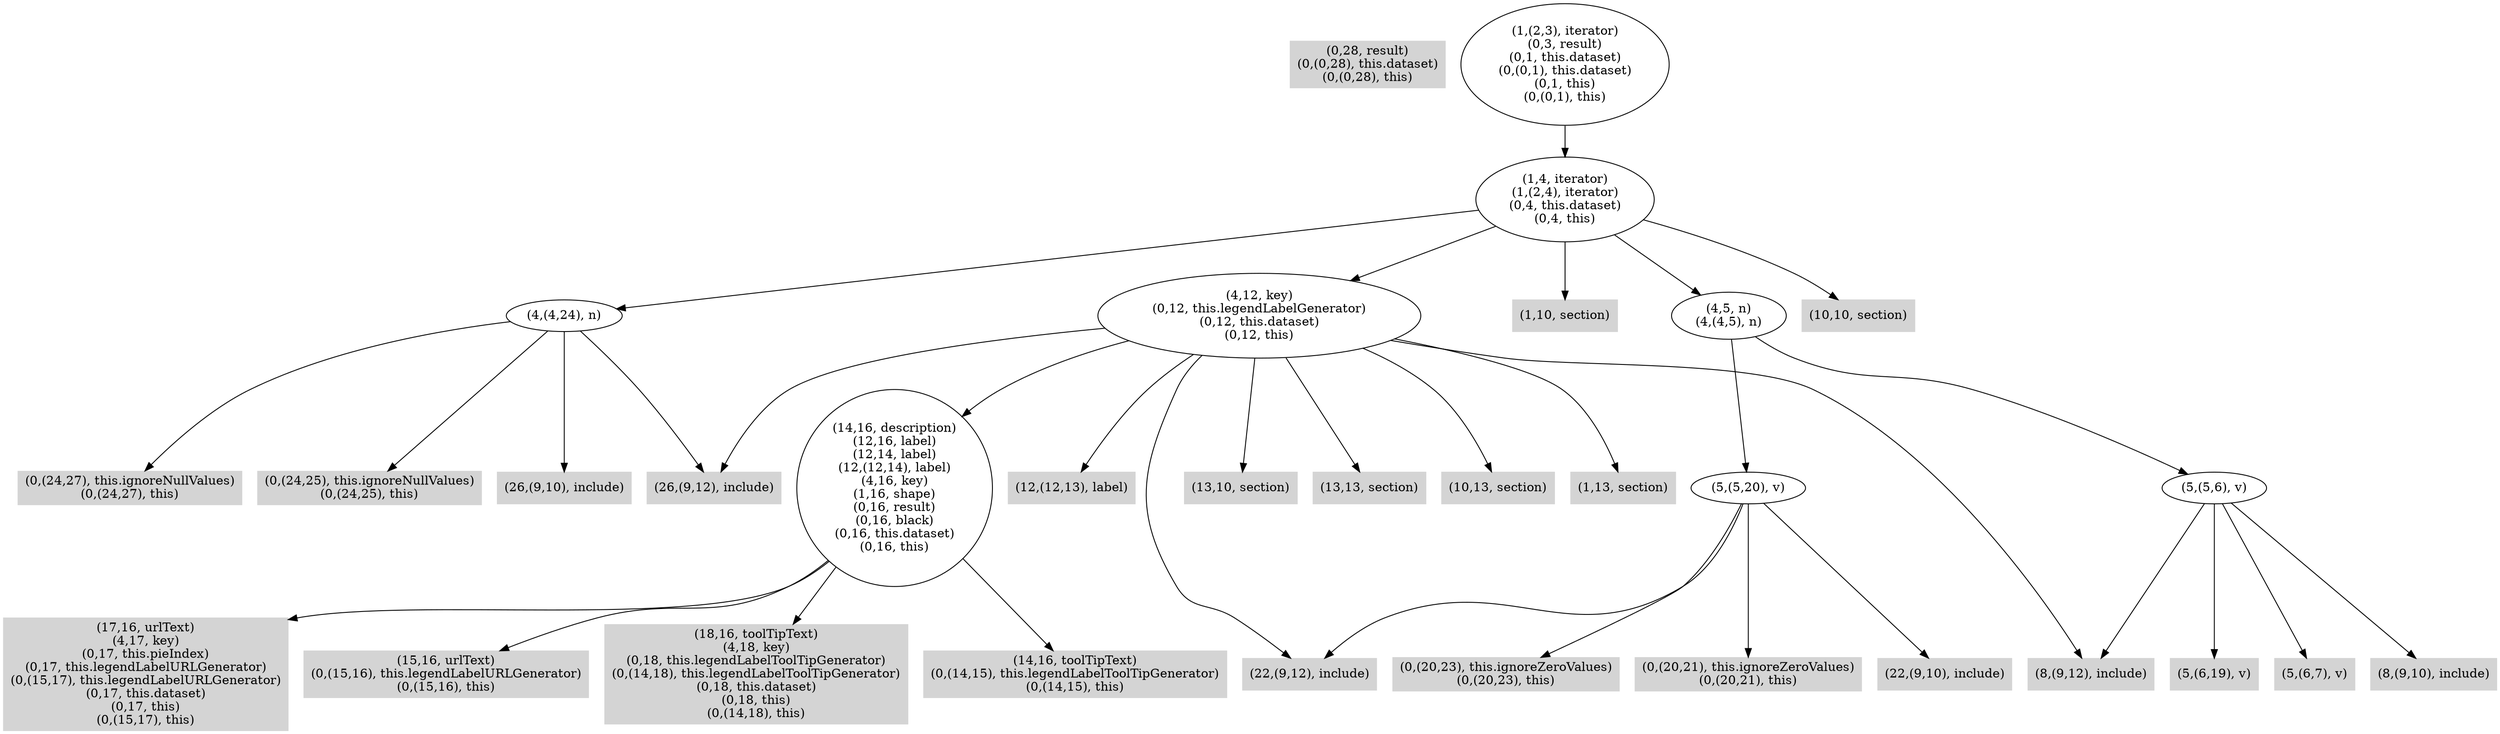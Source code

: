digraph { 
3614 [shape=box,style=filled,color=".0 .0 .83",label="(0,28, result)\n(0,(0,28), this.dataset)\n(0,(0,28), this)"];
3615 [shape=box,style=filled,color=".0 .0 .83",label="(18,16, toolTipText)\n(4,18, key)\n(0,18, this.legendLabelToolTipGenerator)\n(0,(14,18), this.legendLabelToolTipGenerator)\n(0,18, this.dataset)\n(0,18, this)\n(0,(14,18), this)"];
3616 [shape=box,style=filled,color=".0 .0 .83",label="(14,16, toolTipText)\n(0,(14,15), this.legendLabelToolTipGenerator)\n(0,(14,15), this)"];
3617 [shape=box,style=filled,color=".0 .0 .83",label="(17,16, urlText)\n(4,17, key)\n(0,17, this.pieIndex)\n(0,17, this.legendLabelURLGenerator)\n(0,(15,17), this.legendLabelURLGenerator)\n(0,17, this.dataset)\n(0,17, this)\n(0,(15,17), this)"];
3618 [shape=box,style=filled,color=".0 .0 .83",label="(15,16, urlText)\n(0,(15,16), this.legendLabelURLGenerator)\n(0,(15,16), this)"];
3619 [label="(14,16, description)\n(12,16, label)\n(12,14, label)\n(12,(12,14), label)\n(4,16, key)\n(1,16, shape)\n(0,16, result)\n(0,16, black)\n(0,16, this.dataset)\n(0,16, this)"];
3620 [shape=box,style=filled,color=".0 .0 .83",label="(1,13, section)"];
3621 [shape=box,style=filled,color=".0 .0 .83",label="(26,(9,12), include)"];
3622 [shape=box,style=filled,color=".0 .0 .83",label="(22,(9,12), include)"];
3623 [shape=box,style=filled,color=".0 .0 .83",label="(8,(9,12), include)"];
3624 [shape=box,style=filled,color=".0 .0 .83",label="(12,(12,13), label)"];
3625 [shape=box,style=filled,color=".0 .0 .83",label="(13,10, section)"];
3626 [shape=box,style=filled,color=".0 .0 .83",label="(13,13, section)"];
3627 [shape=box,style=filled,color=".0 .0 .83",label="(10,13, section)"];
3628 [label="(4,12, key)\n(0,12, this.legendLabelGenerator)\n(0,12, this.dataset)\n(0,12, this)"];
3629 [shape=box,style=filled,color=".0 .0 .83",label="(0,(20,23), this.ignoreZeroValues)\n(0,(20,23), this)"];
3630 [shape=box,style=filled,color=".0 .0 .83",label="(0,(20,21), this.ignoreZeroValues)\n(0,(20,21), this)"];
3631 [shape=box,style=filled,color=".0 .0 .83",label="(0,(24,27), this.ignoreNullValues)\n(0,(24,27), this)"];
3632 [shape=box,style=filled,color=".0 .0 .83",label="(0,(24,25), this.ignoreNullValues)\n(0,(24,25), this)"];
3633 [shape=box,style=filled,color=".0 .0 .83",label="(1,10, section)"];
3634 [shape=box,style=filled,color=".0 .0 .83",label="(26,(9,10), include)"];
3635 [label="(4,(4,24), n)"];
3636 [shape=box,style=filled,color=".0 .0 .83",label="(22,(9,10), include)"];
3637 [label="(5,(5,20), v)"];
3638 [shape=box,style=filled,color=".0 .0 .83",label="(5,(6,19), v)"];
3639 [shape=box,style=filled,color=".0 .0 .83",label="(5,(6,7), v)"];
3640 [shape=box,style=filled,color=".0 .0 .83",label="(8,(9,10), include)"];
3641 [label="(5,(5,6), v)"];
3642 [label="(4,5, n)\n(4,(4,5), n)"];
3643 [shape=box,style=filled,color=".0 .0 .83",label="(10,10, section)"];
3644 [label="(1,4, iterator)\n(1,(2,4), iterator)\n(0,4, this.dataset)\n(0,4, this)"];
3645 [label="(1,(2,3), iterator)\n(0,3, result)\n(0,1, this.dataset)\n(0,(0,1), this.dataset)\n(0,1, this)\n(0,(0,1), this)"];
3619 -> 3615;
3619 -> 3616;
3619 -> 3617;
3619 -> 3618;
3628 -> 3619;
3628 -> 3620;
3628 -> 3621;
3628 -> 3622;
3628 -> 3623;
3628 -> 3624;
3628 -> 3625;
3628 -> 3626;
3628 -> 3627;
3635 -> 3621;
3635 -> 3631;
3635 -> 3632;
3635 -> 3634;
3637 -> 3622;
3637 -> 3629;
3637 -> 3630;
3637 -> 3636;
3641 -> 3623;
3641 -> 3638;
3641 -> 3639;
3641 -> 3640;
3642 -> 3637;
3642 -> 3641;
3644 -> 3628;
3644 -> 3633;
3644 -> 3635;
3644 -> 3642;
3644 -> 3643;
3645 -> 3644;
}